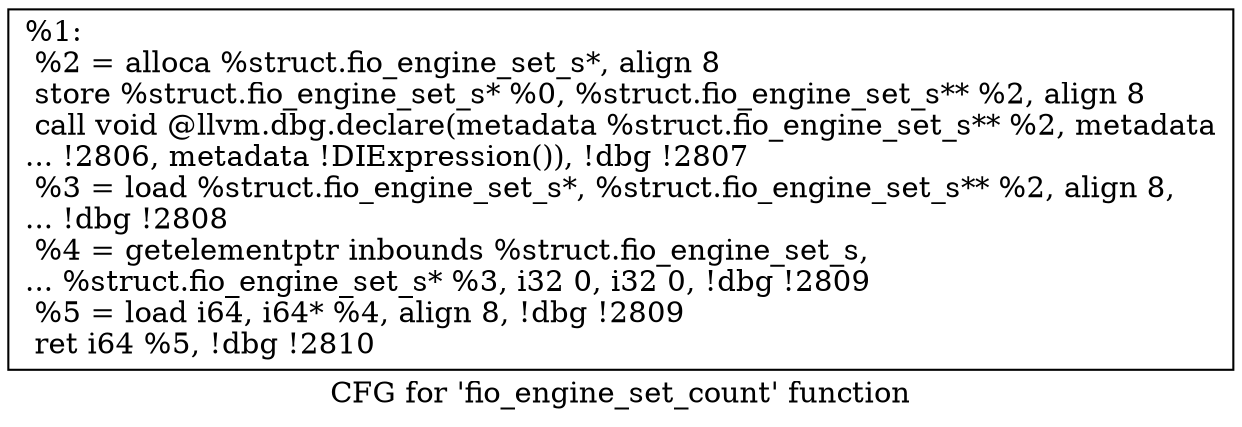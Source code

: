 digraph "CFG for 'fio_engine_set_count' function" {
	label="CFG for 'fio_engine_set_count' function";

	Node0x55685144cce0 [shape=record,label="{%1:\l  %2 = alloca %struct.fio_engine_set_s*, align 8\l  store %struct.fio_engine_set_s* %0, %struct.fio_engine_set_s** %2, align 8\l  call void @llvm.dbg.declare(metadata %struct.fio_engine_set_s** %2, metadata\l... !2806, metadata !DIExpression()), !dbg !2807\l  %3 = load %struct.fio_engine_set_s*, %struct.fio_engine_set_s** %2, align 8,\l... !dbg !2808\l  %4 = getelementptr inbounds %struct.fio_engine_set_s,\l... %struct.fio_engine_set_s* %3, i32 0, i32 0, !dbg !2809\l  %5 = load i64, i64* %4, align 8, !dbg !2809\l  ret i64 %5, !dbg !2810\l}"];
}
